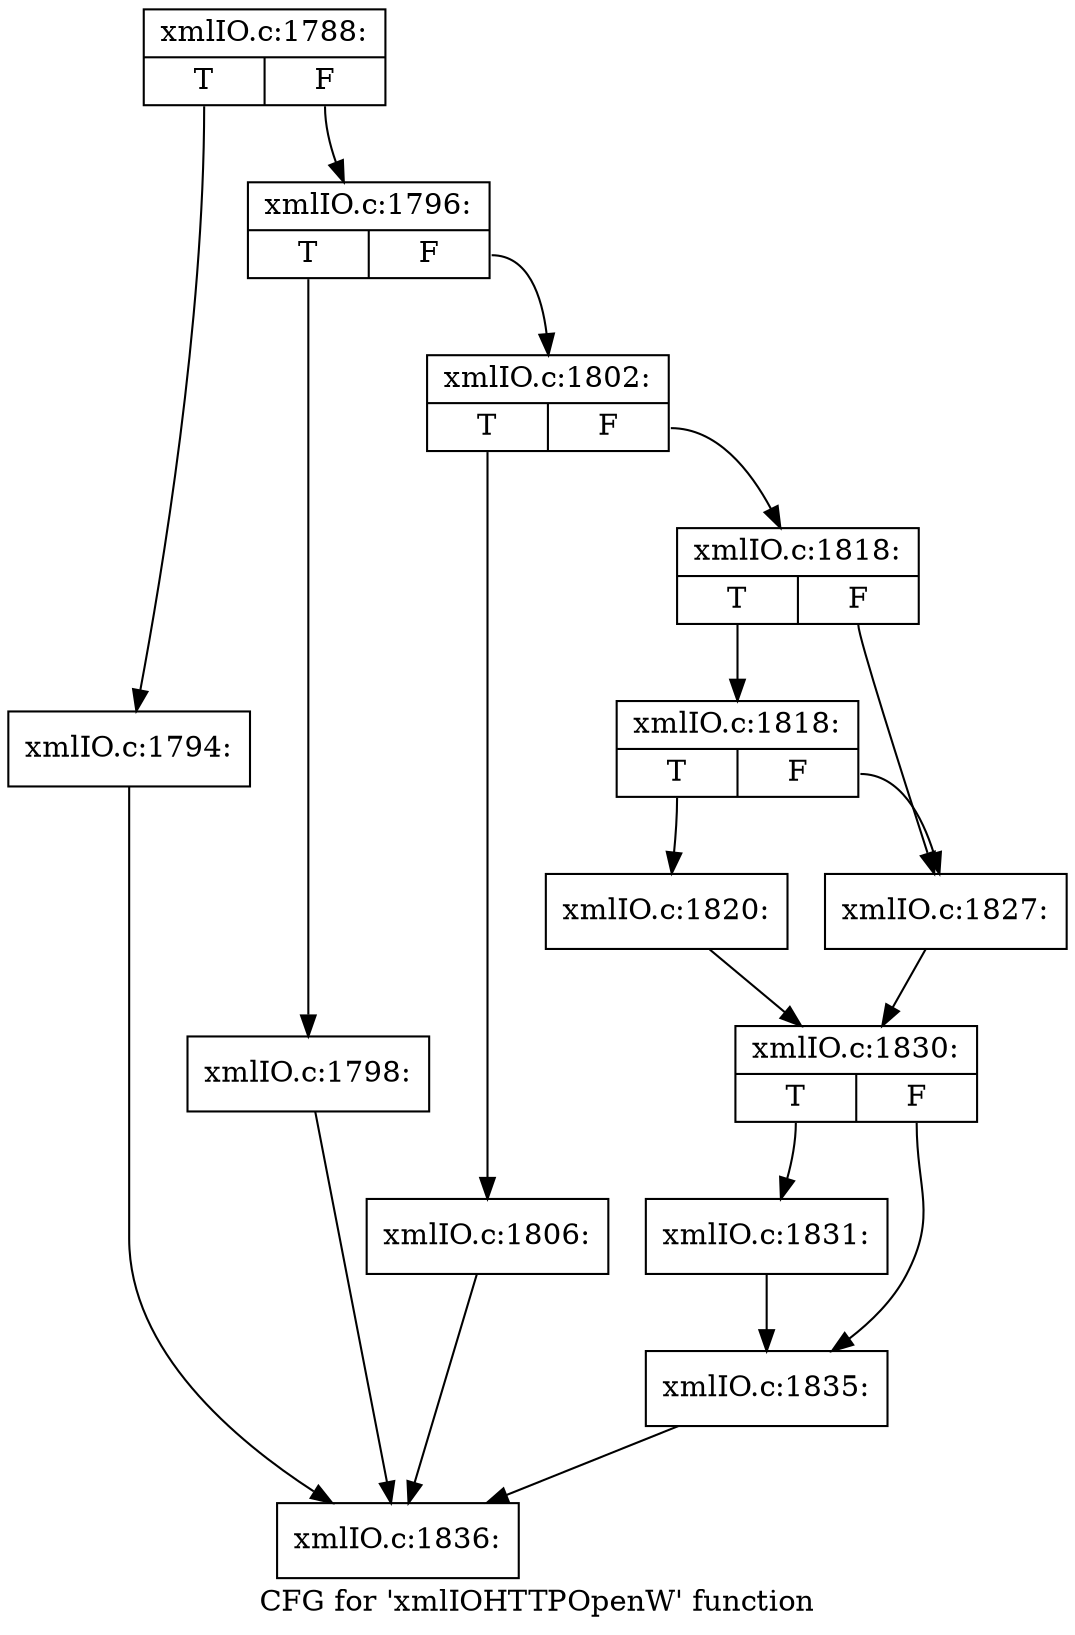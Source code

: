 digraph "CFG for 'xmlIOHTTPOpenW' function" {
	label="CFG for 'xmlIOHTTPOpenW' function";

	Node0x55ed346e5ff0 [shape=record,label="{xmlIO.c:1788:|{<s0>T|<s1>F}}"];
	Node0x55ed346e5ff0:s0 -> Node0x55ed34714120;
	Node0x55ed346e5ff0:s1 -> Node0x55ed34714170;
	Node0x55ed34714120 [shape=record,label="{xmlIO.c:1794:}"];
	Node0x55ed34714120 -> Node0x55ed3470fed0;
	Node0x55ed34714170 [shape=record,label="{xmlIO.c:1796:|{<s0>T|<s1>F}}"];
	Node0x55ed34714170:s0 -> Node0x55ed347149f0;
	Node0x55ed34714170:s1 -> Node0x55ed34714a40;
	Node0x55ed347149f0 [shape=record,label="{xmlIO.c:1798:}"];
	Node0x55ed347149f0 -> Node0x55ed3470fed0;
	Node0x55ed34714a40 [shape=record,label="{xmlIO.c:1802:|{<s0>T|<s1>F}}"];
	Node0x55ed34714a40:s0 -> Node0x55ed347170c0;
	Node0x55ed34714a40:s1 -> Node0x55ed34717110;
	Node0x55ed347170c0 [shape=record,label="{xmlIO.c:1806:}"];
	Node0x55ed347170c0 -> Node0x55ed3470fed0;
	Node0x55ed34717110 [shape=record,label="{xmlIO.c:1818:|{<s0>T|<s1>F}}"];
	Node0x55ed34717110:s0 -> Node0x55ed34717d00;
	Node0x55ed34717110:s1 -> Node0x55ed34717cb0;
	Node0x55ed34717d00 [shape=record,label="{xmlIO.c:1818:|{<s0>T|<s1>F}}"];
	Node0x55ed34717d00:s0 -> Node0x55ed34717c10;
	Node0x55ed34717d00:s1 -> Node0x55ed34717cb0;
	Node0x55ed34717c10 [shape=record,label="{xmlIO.c:1820:}"];
	Node0x55ed34717c10 -> Node0x55ed34717c60;
	Node0x55ed34717cb0 [shape=record,label="{xmlIO.c:1827:}"];
	Node0x55ed34717cb0 -> Node0x55ed34717c60;
	Node0x55ed34717c60 [shape=record,label="{xmlIO.c:1830:|{<s0>T|<s1>F}}"];
	Node0x55ed34717c60:s0 -> Node0x55ed34718a60;
	Node0x55ed34717c60:s1 -> Node0x55ed34719100;
	Node0x55ed34718a60 [shape=record,label="{xmlIO.c:1831:}"];
	Node0x55ed34718a60 -> Node0x55ed34719100;
	Node0x55ed34719100 [shape=record,label="{xmlIO.c:1835:}"];
	Node0x55ed34719100 -> Node0x55ed3470fed0;
	Node0x55ed3470fed0 [shape=record,label="{xmlIO.c:1836:}"];
}
